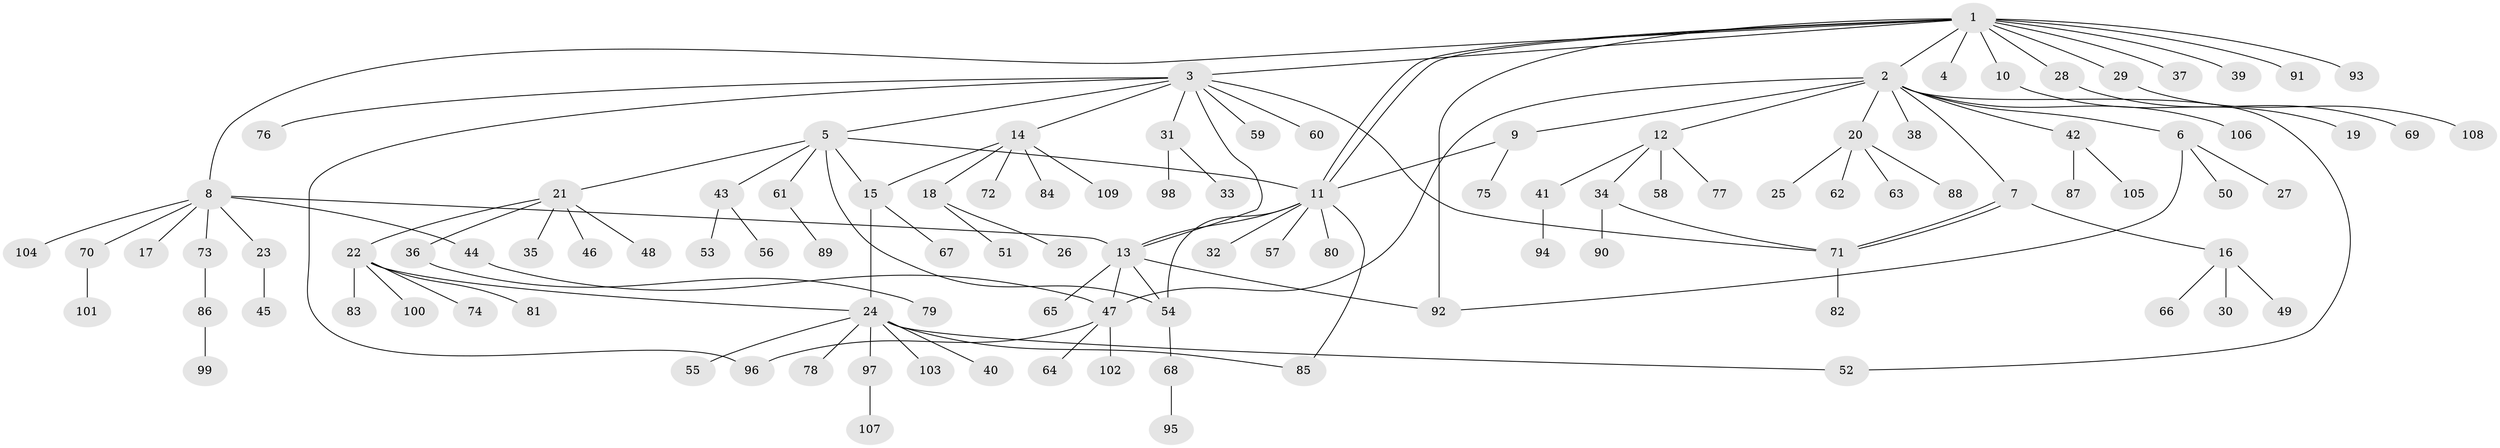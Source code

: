 // coarse degree distribution, {3: 0.06818181818181818, 1: 0.4772727272727273, 2: 0.18181818181818182, 7: 0.06818181818181818, 5: 0.045454545454545456, 4: 0.09090909090909091, 10: 0.022727272727272728, 6: 0.022727272727272728, 9: 0.022727272727272728}
// Generated by graph-tools (version 1.1) at 2025/36/03/04/25 23:36:44]
// undirected, 109 vertices, 127 edges
graph export_dot {
  node [color=gray90,style=filled];
  1;
  2;
  3;
  4;
  5;
  6;
  7;
  8;
  9;
  10;
  11;
  12;
  13;
  14;
  15;
  16;
  17;
  18;
  19;
  20;
  21;
  22;
  23;
  24;
  25;
  26;
  27;
  28;
  29;
  30;
  31;
  32;
  33;
  34;
  35;
  36;
  37;
  38;
  39;
  40;
  41;
  42;
  43;
  44;
  45;
  46;
  47;
  48;
  49;
  50;
  51;
  52;
  53;
  54;
  55;
  56;
  57;
  58;
  59;
  60;
  61;
  62;
  63;
  64;
  65;
  66;
  67;
  68;
  69;
  70;
  71;
  72;
  73;
  74;
  75;
  76;
  77;
  78;
  79;
  80;
  81;
  82;
  83;
  84;
  85;
  86;
  87;
  88;
  89;
  90;
  91;
  92;
  93;
  94;
  95;
  96;
  97;
  98;
  99;
  100;
  101;
  102;
  103;
  104;
  105;
  106;
  107;
  108;
  109;
  1 -- 2;
  1 -- 3;
  1 -- 4;
  1 -- 8;
  1 -- 10;
  1 -- 11;
  1 -- 11;
  1 -- 28;
  1 -- 29;
  1 -- 37;
  1 -- 39;
  1 -- 91;
  1 -- 92;
  1 -- 93;
  2 -- 6;
  2 -- 7;
  2 -- 9;
  2 -- 12;
  2 -- 20;
  2 -- 38;
  2 -- 42;
  2 -- 47;
  2 -- 52;
  2 -- 106;
  3 -- 5;
  3 -- 13;
  3 -- 14;
  3 -- 31;
  3 -- 59;
  3 -- 60;
  3 -- 71;
  3 -- 76;
  3 -- 96;
  5 -- 11;
  5 -- 15;
  5 -- 21;
  5 -- 43;
  5 -- 54;
  5 -- 61;
  6 -- 27;
  6 -- 50;
  6 -- 92;
  7 -- 16;
  7 -- 71;
  7 -- 71;
  8 -- 13;
  8 -- 17;
  8 -- 23;
  8 -- 44;
  8 -- 70;
  8 -- 73;
  8 -- 104;
  9 -- 11;
  9 -- 75;
  10 -- 19;
  11 -- 13;
  11 -- 32;
  11 -- 54;
  11 -- 57;
  11 -- 80;
  11 -- 85;
  12 -- 34;
  12 -- 41;
  12 -- 58;
  12 -- 77;
  13 -- 47;
  13 -- 54;
  13 -- 65;
  13 -- 92;
  14 -- 15;
  14 -- 18;
  14 -- 72;
  14 -- 84;
  14 -- 109;
  15 -- 24;
  15 -- 67;
  16 -- 30;
  16 -- 49;
  16 -- 66;
  18 -- 26;
  18 -- 51;
  20 -- 25;
  20 -- 62;
  20 -- 63;
  20 -- 88;
  21 -- 22;
  21 -- 35;
  21 -- 36;
  21 -- 46;
  21 -- 48;
  22 -- 24;
  22 -- 74;
  22 -- 81;
  22 -- 83;
  22 -- 100;
  23 -- 45;
  24 -- 40;
  24 -- 52;
  24 -- 55;
  24 -- 78;
  24 -- 85;
  24 -- 97;
  24 -- 103;
  28 -- 69;
  29 -- 108;
  31 -- 33;
  31 -- 98;
  34 -- 71;
  34 -- 90;
  36 -- 79;
  41 -- 94;
  42 -- 87;
  42 -- 105;
  43 -- 53;
  43 -- 56;
  44 -- 47;
  47 -- 64;
  47 -- 96;
  47 -- 102;
  54 -- 68;
  61 -- 89;
  68 -- 95;
  70 -- 101;
  71 -- 82;
  73 -- 86;
  86 -- 99;
  97 -- 107;
}
